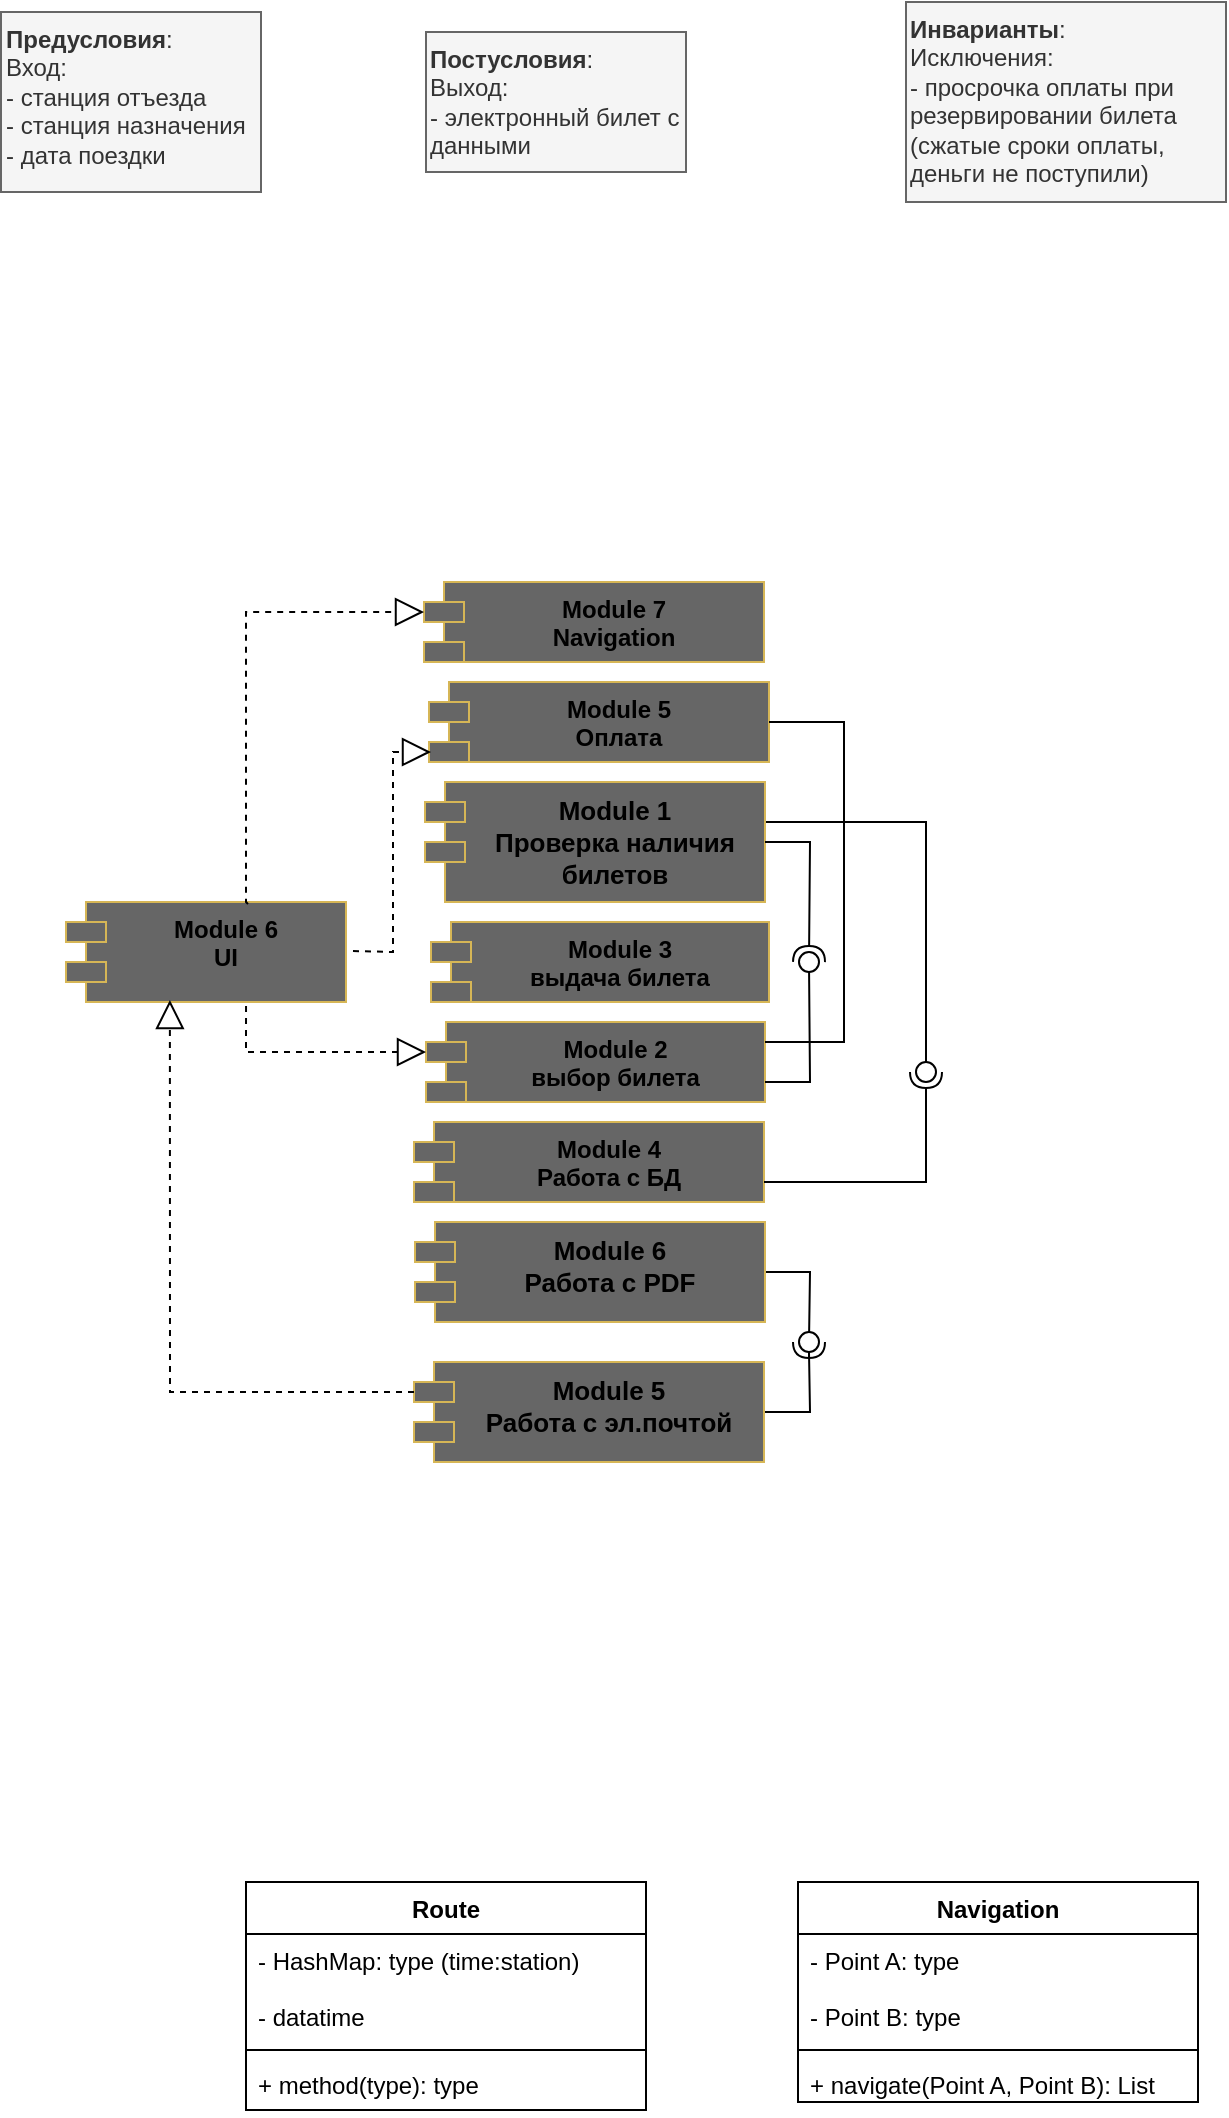 <mxfile>
    <diagram id="rHnlHZxSZorAvg65PaTP" name="Page-1">
        <mxGraphModel dx="1844" dy="1150" grid="1" gridSize="10" guides="1" tooltips="1" connect="1" arrows="1" fold="1" page="1" pageScale="1" pageWidth="827" pageHeight="1169" math="0" shadow="0">
            <root>
                <mxCell id="0"/>
                <mxCell id="1" parent="0"/>
                <mxCell id="1xD4JVcIePEV0LcMQXdf-18" value="" style="rounded=0;orthogonalLoop=1;jettySize=auto;html=1;endArrow=none;endFill=0;sketch=0;sourcePerimeterSpacing=0;targetPerimeterSpacing=0;exitX=1;exitY=0.5;exitDx=0;exitDy=0;" edge="1" target="1xD4JVcIePEV0LcMQXdf-20" parent="1" source="ZUIKlt6inFAYDPj5CZig-14">
                    <mxGeometry relative="1" as="geometry">
                        <mxPoint x="482" y="650" as="sourcePoint"/>
                        <Array as="points">
                            <mxPoint x="482" y="655"/>
                        </Array>
                    </mxGeometry>
                </mxCell>
                <mxCell id="1xD4JVcIePEV0LcMQXdf-19" value="" style="rounded=0;orthogonalLoop=1;jettySize=auto;html=1;endArrow=halfCircle;endFill=0;entryX=0.5;entryY=0.5;endSize=6;strokeWidth=1;sketch=0;exitX=1;exitY=0.5;exitDx=0;exitDy=0;" edge="1" target="1xD4JVcIePEV0LcMQXdf-20" parent="1" source="ZUIKlt6inFAYDPj5CZig-13">
                    <mxGeometry relative="1" as="geometry">
                        <mxPoint x="480" y="820" as="sourcePoint"/>
                        <Array as="points">
                            <mxPoint x="482" y="725"/>
                            <mxPoint x="481.5" y="695"/>
                        </Array>
                    </mxGeometry>
                </mxCell>
                <mxCell id="1xD4JVcIePEV0LcMQXdf-20" value="" style="ellipse;whiteSpace=wrap;html=1;align=center;aspect=fixed;resizable=0;points=[];outlineConnect=0;sketch=0;rotation=90;" vertex="1" parent="1">
                    <mxGeometry x="476.5" y="685" width="10" height="10" as="geometry"/>
                </mxCell>
                <mxCell id="WmHbjX1R-hgoIFUFlE3h-6" value="&lt;b&gt;Предусловия&lt;/b&gt;:&lt;br&gt;Вход:&lt;br&gt;- станция отъезда&lt;br&gt;- станция назначения&lt;br&gt;- дата поездки" style="text;html=1;strokeColor=#666666;fillColor=#f5f5f5;align=left;verticalAlign=top;whiteSpace=wrap;rounded=0;fontColor=#333333;" parent="1" vertex="1">
                    <mxGeometry x="77.5" y="25" width="130" height="90" as="geometry"/>
                </mxCell>
                <mxCell id="WmHbjX1R-hgoIFUFlE3h-7" value="&lt;b&gt;Постусловия&lt;/b&gt;:&lt;br&gt;Выход:&lt;br&gt;- электронный билет с данными&lt;br&gt;" style="text;html=1;strokeColor=#666666;fillColor=#f5f5f5;align=left;verticalAlign=top;whiteSpace=wrap;rounded=0;fontColor=#333333;" parent="1" vertex="1">
                    <mxGeometry x="290" y="35" width="130" height="70" as="geometry"/>
                </mxCell>
                <mxCell id="WmHbjX1R-hgoIFUFlE3h-8" value="&lt;b&gt;Инварианты&lt;/b&gt;:&lt;br&gt;Исключения:&lt;br&gt;- просрочка оплаты при резервировании билета (сжатые сроки оплаты, деньги не поступили)" style="text;html=1;strokeColor=#666666;fillColor=#f5f5f5;align=left;verticalAlign=top;whiteSpace=wrap;rounded=0;fontColor=#333333;" parent="1" vertex="1">
                    <mxGeometry x="530" y="20" width="160" height="100" as="geometry"/>
                </mxCell>
                <mxCell id="ZUIKlt6inFAYDPj5CZig-1" value="Module 1&#10;Проверка наличия &#10;билетов" style="shape=module;align=left;spacingLeft=20;align=center;verticalAlign=top;fontStyle=1;fillColor=#666666;strokeColor=#d6b656;fontSize=13;" vertex="1" parent="1">
                    <mxGeometry x="289.5" y="410" width="170" height="60" as="geometry"/>
                </mxCell>
                <mxCell id="ZUIKlt6inFAYDPj5CZig-2" value="Module 2 &#10;выбор билета&#10;&#10;" style="shape=module;align=left;spacingLeft=20;align=center;verticalAlign=top;fontStyle=1;fillColor=#666666;strokeColor=#d6b656;" vertex="1" parent="1">
                    <mxGeometry x="290" y="530" width="169.5" height="40" as="geometry"/>
                </mxCell>
                <mxCell id="ZUIKlt6inFAYDPj5CZig-3" value="Module 3&#10;выдача билета" style="shape=module;align=left;spacingLeft=20;align=center;verticalAlign=top;fillColor=#666666;strokeColor=#d6b656;fontStyle=1" vertex="1" parent="1">
                    <mxGeometry x="292.5" y="480" width="169" height="40" as="geometry"/>
                </mxCell>
                <mxCell id="ZUIKlt6inFAYDPj5CZig-4" value="Module 4&#10;Работа с БД" style="shape=module;align=left;spacingLeft=20;align=center;verticalAlign=top;fontStyle=1;fillColor=#666666;strokeColor=#d6b656;" vertex="1" parent="1">
                    <mxGeometry x="284" y="580" width="175" height="40" as="geometry"/>
                </mxCell>
                <mxCell id="ZUIKlt6inFAYDPj5CZig-5" value="Module 5&#10;Оплата" style="shape=module;align=left;spacingLeft=20;align=center;verticalAlign=top;fontStyle=1;fillColor=#666666;strokeColor=#d6b656;" vertex="1" parent="1">
                    <mxGeometry x="291.5" y="360" width="170" height="40" as="geometry"/>
                </mxCell>
                <mxCell id="ZUIKlt6inFAYDPj5CZig-6" value="Module 6&#10;UI" style="shape=module;align=left;spacingLeft=20;align=center;verticalAlign=top;fontStyle=1;fillColor=#666666;strokeColor=#d6b656;" vertex="1" parent="1">
                    <mxGeometry x="110" y="470" width="140" height="50" as="geometry"/>
                </mxCell>
                <mxCell id="ZUIKlt6inFAYDPj5CZig-7" value="Module 7&#10;Navigation" style="shape=module;align=left;spacingLeft=20;align=center;verticalAlign=top;fontStyle=1;fillColor=#666666;strokeColor=#d6b656;" vertex="1" parent="1">
                    <mxGeometry x="289" y="310" width="170" height="40" as="geometry"/>
                </mxCell>
                <mxCell id="ZUIKlt6inFAYDPj5CZig-9" value="" style="endArrow=block;dashed=1;endFill=0;endSize=12;html=1;rounded=0;fontSize=13;fillColor=#666666;exitX=0.65;exitY=0.02;exitDx=0;exitDy=0;exitPerimeter=0;entryX=0;entryY=0;entryDx=0;entryDy=15;entryPerimeter=0;" edge="1" parent="1" source="ZUIKlt6inFAYDPj5CZig-6" target="ZUIKlt6inFAYDPj5CZig-7">
                    <mxGeometry width="160" relative="1" as="geometry">
                        <mxPoint x="252.5" y="250" as="sourcePoint"/>
                        <mxPoint x="200" y="320" as="targetPoint"/>
                        <Array as="points">
                            <mxPoint x="200" y="470"/>
                            <mxPoint x="200" y="325"/>
                        </Array>
                    </mxGeometry>
                </mxCell>
                <mxCell id="ZUIKlt6inFAYDPj5CZig-10" value="" style="endArrow=block;dashed=1;endFill=0;endSize=12;html=1;rounded=0;fontSize=13;fillColor=#666666;" edge="1" parent="1">
                    <mxGeometry width="160" relative="1" as="geometry">
                        <mxPoint x="253.5" y="494.5" as="sourcePoint"/>
                        <mxPoint x="292.5" y="395" as="targetPoint"/>
                        <Array as="points">
                            <mxPoint x="273.5" y="495"/>
                            <mxPoint x="273.5" y="395"/>
                        </Array>
                    </mxGeometry>
                </mxCell>
                <mxCell id="ZUIKlt6inFAYDPj5CZig-11" value="" style="endArrow=none;html=1;rounded=0;fontSize=13;exitX=1;exitY=0.25;exitDx=0;exitDy=0;entryX=1;entryY=0.5;entryDx=0;entryDy=0;fillColor=#666666;" edge="1" source="ZUIKlt6inFAYDPj5CZig-2" target="ZUIKlt6inFAYDPj5CZig-5" parent="1">
                    <mxGeometry width="50" height="50" relative="1" as="geometry">
                        <mxPoint x="559" y="615" as="sourcePoint"/>
                        <mxPoint x="569" y="450" as="targetPoint"/>
                        <Array as="points">
                            <mxPoint x="499" y="540"/>
                            <mxPoint x="499" y="380"/>
                        </Array>
                    </mxGeometry>
                </mxCell>
                <mxCell id="ZUIKlt6inFAYDPj5CZig-12" value="" style="endArrow=block;dashed=1;endFill=0;endSize=12;html=1;rounded=0;fontSize=13;fillColor=#666666;exitX=0.643;exitY=1.04;exitDx=0;exitDy=0;entryX=0;entryY=0;entryDx=0;entryDy=15;entryPerimeter=0;exitPerimeter=0;" edge="1" target="ZUIKlt6inFAYDPj5CZig-2" parent="1" source="ZUIKlt6inFAYDPj5CZig-6">
                    <mxGeometry width="160" relative="1" as="geometry">
                        <mxPoint x="110" y="720" as="sourcePoint"/>
                        <mxPoint x="80" y="610" as="targetPoint"/>
                        <Array as="points">
                            <mxPoint x="200" y="545"/>
                        </Array>
                    </mxGeometry>
                </mxCell>
                <mxCell id="ZUIKlt6inFAYDPj5CZig-13" value="Module 5&#10;Работа с эл.почтой" style="shape=module;align=left;spacingLeft=20;align=center;verticalAlign=top;fontSize=13;fillColor=#666666;strokeColor=#d6b656;fontStyle=1" vertex="1" parent="1">
                    <mxGeometry x="284" y="700" width="175" height="50" as="geometry"/>
                </mxCell>
                <mxCell id="ZUIKlt6inFAYDPj5CZig-14" value="Module 6&#10;Работа с PDF" style="shape=module;align=left;spacingLeft=20;align=center;verticalAlign=top;fontSize=13;fillColor=#666666;strokeColor=#d6b656;fontStyle=1" vertex="1" parent="1">
                    <mxGeometry x="284.5" y="630" width="175" height="50" as="geometry"/>
                </mxCell>
                <mxCell id="1xD4JVcIePEV0LcMQXdf-26" value="" style="rounded=0;orthogonalLoop=1;jettySize=auto;html=1;endArrow=none;endFill=0;sketch=0;sourcePerimeterSpacing=0;targetPerimeterSpacing=0;exitX=1;exitY=0.75;exitDx=0;exitDy=0;" edge="1" parent="1" target="1xD4JVcIePEV0LcMQXdf-28" source="ZUIKlt6inFAYDPj5CZig-2">
                    <mxGeometry relative="1" as="geometry">
                        <mxPoint x="481.5" y="520" as="sourcePoint"/>
                        <Array as="points">
                            <mxPoint x="482" y="560"/>
                        </Array>
                    </mxGeometry>
                </mxCell>
                <mxCell id="1xD4JVcIePEV0LcMQXdf-27" value="" style="rounded=0;orthogonalLoop=1;jettySize=auto;html=1;endArrow=halfCircle;endFill=0;entryX=0.5;entryY=0.5;endSize=6;strokeWidth=1;sketch=0;exitX=1;exitY=0.5;exitDx=0;exitDy=0;" edge="1" parent="1" target="1xD4JVcIePEV0LcMQXdf-28" source="ZUIKlt6inFAYDPj5CZig-1">
                    <mxGeometry relative="1" as="geometry">
                        <mxPoint x="481.5" y="480" as="sourcePoint"/>
                        <Array as="points">
                            <mxPoint x="482" y="440"/>
                        </Array>
                    </mxGeometry>
                </mxCell>
                <mxCell id="1xD4JVcIePEV0LcMQXdf-28" value="" style="ellipse;whiteSpace=wrap;html=1;align=center;aspect=fixed;resizable=0;points=[];outlineConnect=0;sketch=0;rotation=-90;" vertex="1" parent="1">
                    <mxGeometry x="476.5" y="495" width="10" height="10" as="geometry"/>
                </mxCell>
                <mxCell id="1xD4JVcIePEV0LcMQXdf-22" value="" style="rounded=0;orthogonalLoop=1;jettySize=auto;html=1;endArrow=none;endFill=0;sketch=0;sourcePerimeterSpacing=0;targetPerimeterSpacing=0;" edge="1" target="1xD4JVcIePEV0LcMQXdf-24" parent="1">
                    <mxGeometry relative="1" as="geometry">
                        <mxPoint x="460" y="430" as="sourcePoint"/>
                        <Array as="points">
                            <mxPoint x="540" y="430"/>
                        </Array>
                    </mxGeometry>
                </mxCell>
                <mxCell id="1xD4JVcIePEV0LcMQXdf-23" value="" style="rounded=0;orthogonalLoop=1;jettySize=auto;html=1;endArrow=halfCircle;endFill=0;entryX=0.5;entryY=0.5;endSize=6;strokeWidth=1;sketch=0;exitX=1;exitY=0.75;exitDx=0;exitDy=0;" edge="1" target="1xD4JVcIePEV0LcMQXdf-24" parent="1" source="ZUIKlt6inFAYDPj5CZig-4">
                    <mxGeometry relative="1" as="geometry">
                        <mxPoint x="540" y="575" as="sourcePoint"/>
                        <Array as="points">
                            <mxPoint x="540" y="610"/>
                        </Array>
                    </mxGeometry>
                </mxCell>
                <mxCell id="1xD4JVcIePEV0LcMQXdf-24" value="" style="ellipse;whiteSpace=wrap;html=1;align=center;aspect=fixed;resizable=0;points=[];outlineConnect=0;sketch=0;rotation=90;" vertex="1" parent="1">
                    <mxGeometry x="535" y="550" width="10" height="10" as="geometry"/>
                </mxCell>
                <mxCell id="1xD4JVcIePEV0LcMQXdf-31" value="Navigation" style="swimlane;fontStyle=1;align=center;verticalAlign=top;childLayout=stackLayout;horizontal=1;startSize=26;horizontalStack=0;resizeParent=1;resizeParentMax=0;resizeLast=0;collapsible=1;marginBottom=0;" vertex="1" parent="1">
                    <mxGeometry x="476" y="960" width="200" height="110" as="geometry"/>
                </mxCell>
                <mxCell id="1xD4JVcIePEV0LcMQXdf-32" value="- Point A: type&#10;&#10;- Point B: type" style="text;strokeColor=none;fillColor=none;align=left;verticalAlign=top;spacingLeft=4;spacingRight=4;overflow=hidden;rotatable=0;points=[[0,0.5],[1,0.5]];portConstraint=eastwest;" vertex="1" parent="1xD4JVcIePEV0LcMQXdf-31">
                    <mxGeometry y="26" width="200" height="54" as="geometry"/>
                </mxCell>
                <mxCell id="1xD4JVcIePEV0LcMQXdf-33" value="" style="line;strokeWidth=1;fillColor=none;align=left;verticalAlign=middle;spacingTop=-1;spacingLeft=3;spacingRight=3;rotatable=0;labelPosition=right;points=[];portConstraint=eastwest;strokeColor=inherit;" vertex="1" parent="1xD4JVcIePEV0LcMQXdf-31">
                    <mxGeometry y="80" width="200" height="8" as="geometry"/>
                </mxCell>
                <mxCell id="1xD4JVcIePEV0LcMQXdf-34" value="+ navigate(Point A, Point B): List" style="text;strokeColor=none;fillColor=none;align=left;verticalAlign=top;spacingLeft=4;spacingRight=4;overflow=hidden;rotatable=0;points=[[0,0.5],[1,0.5]];portConstraint=eastwest;" vertex="1" parent="1xD4JVcIePEV0LcMQXdf-31">
                    <mxGeometry y="88" width="200" height="22" as="geometry"/>
                </mxCell>
                <mxCell id="1xD4JVcIePEV0LcMQXdf-35" value="Route" style="swimlane;fontStyle=1;align=center;verticalAlign=top;childLayout=stackLayout;horizontal=1;startSize=26;horizontalStack=0;resizeParent=1;resizeParentMax=0;resizeLast=0;collapsible=1;marginBottom=0;" vertex="1" parent="1">
                    <mxGeometry x="200" y="960" width="200" height="114" as="geometry"/>
                </mxCell>
                <mxCell id="1xD4JVcIePEV0LcMQXdf-36" value="- HashMap: type (time:station)&#10;&#10;- datatime" style="text;strokeColor=none;fillColor=none;align=left;verticalAlign=top;spacingLeft=4;spacingRight=4;overflow=hidden;rotatable=0;points=[[0,0.5],[1,0.5]];portConstraint=eastwest;" vertex="1" parent="1xD4JVcIePEV0LcMQXdf-35">
                    <mxGeometry y="26" width="200" height="54" as="geometry"/>
                </mxCell>
                <mxCell id="1xD4JVcIePEV0LcMQXdf-37" value="" style="line;strokeWidth=1;fillColor=none;align=left;verticalAlign=middle;spacingTop=-1;spacingLeft=3;spacingRight=3;rotatable=0;labelPosition=right;points=[];portConstraint=eastwest;strokeColor=inherit;" vertex="1" parent="1xD4JVcIePEV0LcMQXdf-35">
                    <mxGeometry y="80" width="200" height="8" as="geometry"/>
                </mxCell>
                <mxCell id="1xD4JVcIePEV0LcMQXdf-38" value="+ method(type): type" style="text;strokeColor=none;fillColor=none;align=left;verticalAlign=top;spacingLeft=4;spacingRight=4;overflow=hidden;rotatable=0;points=[[0,0.5],[1,0.5]];portConstraint=eastwest;" vertex="1" parent="1xD4JVcIePEV0LcMQXdf-35">
                    <mxGeometry y="88" width="200" height="26" as="geometry"/>
                </mxCell>
                <mxCell id="McWl1T_eJoPAd7LTKSis-1" value="" style="endArrow=block;dashed=1;endFill=0;endSize=12;html=1;rounded=0;fontSize=13;fillColor=#666666;exitX=0;exitY=0;exitDx=0;exitDy=15;entryX=0.371;entryY=0.98;entryDx=0;entryDy=0;entryPerimeter=0;exitPerimeter=0;" edge="1" parent="1" source="ZUIKlt6inFAYDPj5CZig-13" target="ZUIKlt6inFAYDPj5CZig-6">
                    <mxGeometry width="160" relative="1" as="geometry">
                        <mxPoint x="135.02" y="620" as="sourcePoint"/>
                        <mxPoint x="225" y="643" as="targetPoint"/>
                        <Array as="points">
                            <mxPoint x="162" y="715"/>
                        </Array>
                    </mxGeometry>
                </mxCell>
            </root>
        </mxGraphModel>
    </diagram>
</mxfile>